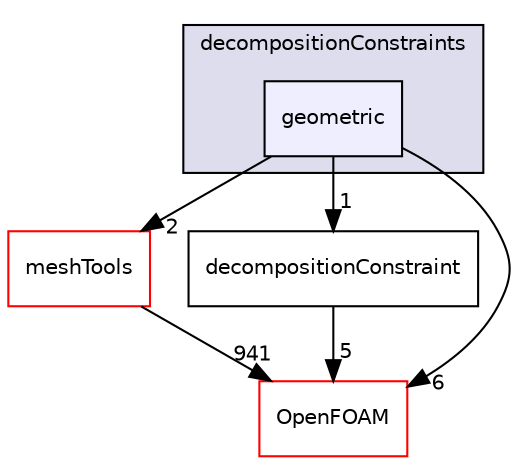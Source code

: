 digraph "src/parallel/decompose/decompositionMethods/decompositionConstraints/geometric" {
  bgcolor=transparent;
  compound=true
  node [ fontsize="10", fontname="Helvetica"];
  edge [ labelfontsize="10", labelfontname="Helvetica"];
  subgraph clusterdir_119c8f1670f0bcaeeb440c813d4d21ad {
    graph [ bgcolor="#ddddee", pencolor="black", label="decompositionConstraints" fontname="Helvetica", fontsize="10", URL="dir_119c8f1670f0bcaeeb440c813d4d21ad.html"]
  dir_f9b388419d2cc9230b6e88fdc4835ec6 [shape=box, label="geometric", style="filled", fillcolor="#eeeeff", pencolor="black", URL="dir_f9b388419d2cc9230b6e88fdc4835ec6.html"];
  }
  dir_ae30ad0bef50cf391b24c614251bb9fd [shape=box label="meshTools" color="red" URL="dir_ae30ad0bef50cf391b24c614251bb9fd.html"];
  dir_974bc333414b27f5964037a2d89d5ddf [shape=box label="decompositionConstraint" URL="dir_974bc333414b27f5964037a2d89d5ddf.html"];
  dir_c5473ff19b20e6ec4dfe5c310b3778a8 [shape=box label="OpenFOAM" color="red" URL="dir_c5473ff19b20e6ec4dfe5c310b3778a8.html"];
  dir_ae30ad0bef50cf391b24c614251bb9fd->dir_c5473ff19b20e6ec4dfe5c310b3778a8 [headlabel="941", labeldistance=1.5 headhref="dir_001949_002151.html"];
  dir_974bc333414b27f5964037a2d89d5ddf->dir_c5473ff19b20e6ec4dfe5c310b3778a8 [headlabel="5", labeldistance=1.5 headhref="dir_002974_002151.html"];
  dir_f9b388419d2cc9230b6e88fdc4835ec6->dir_ae30ad0bef50cf391b24c614251bb9fd [headlabel="2", labeldistance=1.5 headhref="dir_002975_001949.html"];
  dir_f9b388419d2cc9230b6e88fdc4835ec6->dir_974bc333414b27f5964037a2d89d5ddf [headlabel="1", labeldistance=1.5 headhref="dir_002975_002974.html"];
  dir_f9b388419d2cc9230b6e88fdc4835ec6->dir_c5473ff19b20e6ec4dfe5c310b3778a8 [headlabel="6", labeldistance=1.5 headhref="dir_002975_002151.html"];
}
